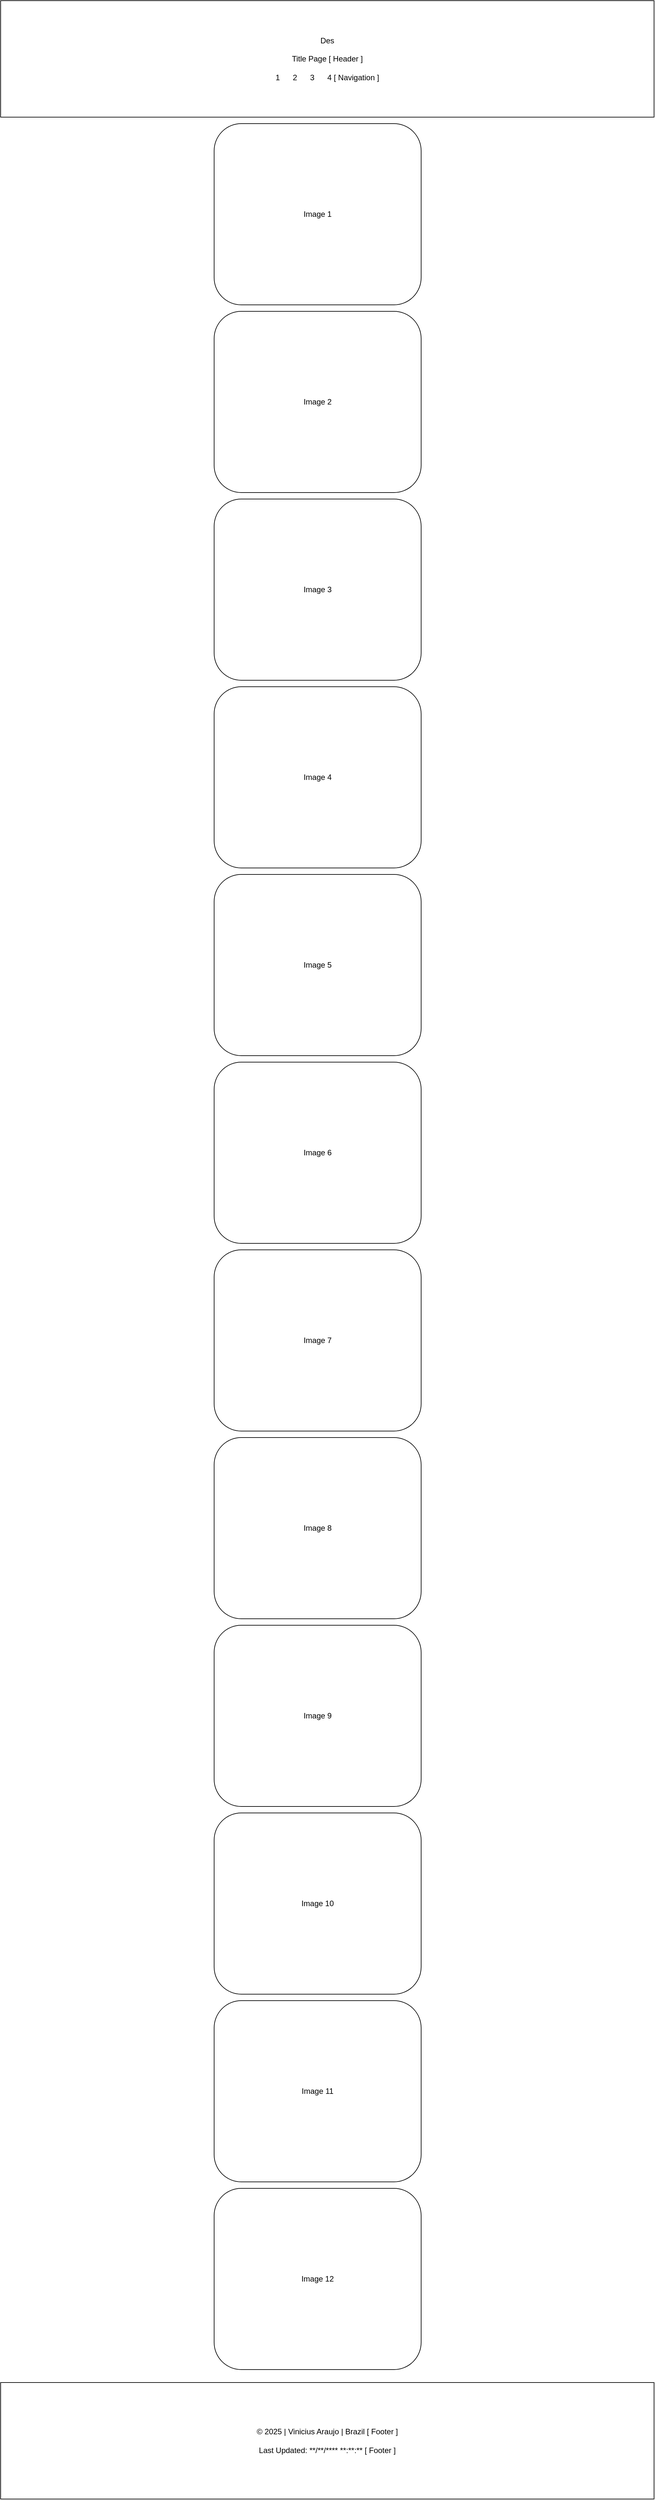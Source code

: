 <mxfile version="27.0.9">
  <diagram name="Página-1" id="rQAImpW800wGkYTCUnB_">
    <mxGraphModel dx="4185.25" dy="2103" grid="1" gridSize="10" guides="1" tooltips="1" connect="1" arrows="1" fold="1" page="1" pageScale="0.25" pageWidth="827" pageHeight="1169" math="0" shadow="0">
      <root>
        <mxCell id="0" />
        <mxCell id="1" parent="0" />
        <mxCell id="BXxt-QXZIm9RKalXr69y-2" value="&lt;div&gt;Des&lt;/div&gt;&lt;div&gt;&lt;br&gt;&lt;/div&gt;Title Page [ Header ]&lt;br&gt;&lt;div&gt;&lt;br&gt;&lt;/div&gt;&lt;div&gt;1&lt;span style=&quot;white-space: pre;&quot;&gt;&#x9;&lt;/span&gt;2&lt;span style=&quot;white-space: pre;&quot;&gt;&#x9;&lt;/span&gt;3&lt;span style=&quot;white-space: pre;&quot;&gt;&#x9;&lt;/span&gt;4 [ Navigation ]&lt;/div&gt;" style="rounded=0;whiteSpace=wrap;html=1;" vertex="1" parent="1">
          <mxGeometry x="-610" y="10" width="1010" height="180" as="geometry" />
        </mxCell>
        <mxCell id="BXxt-QXZIm9RKalXr69y-3" value="Image 1" style="rounded=1;whiteSpace=wrap;html=1;" vertex="1" parent="1">
          <mxGeometry x="-280" y="200" width="320" height="280" as="geometry" />
        </mxCell>
        <mxCell id="BXxt-QXZIm9RKalXr69y-4" value="Image 2" style="rounded=1;whiteSpace=wrap;html=1;" vertex="1" parent="1">
          <mxGeometry x="-280" y="490" width="320" height="280" as="geometry" />
        </mxCell>
        <mxCell id="BXxt-QXZIm9RKalXr69y-5" value="Image 3" style="rounded=1;whiteSpace=wrap;html=1;" vertex="1" parent="1">
          <mxGeometry x="-280" y="780" width="320" height="280" as="geometry" />
        </mxCell>
        <mxCell id="BXxt-QXZIm9RKalXr69y-6" value="Image 4" style="rounded=1;whiteSpace=wrap;html=1;" vertex="1" parent="1">
          <mxGeometry x="-280" y="1070" width="320" height="280" as="geometry" />
        </mxCell>
        <mxCell id="BXxt-QXZIm9RKalXr69y-7" value="Image 5" style="rounded=1;whiteSpace=wrap;html=1;" vertex="1" parent="1">
          <mxGeometry x="-280" y="1360" width="320" height="280" as="geometry" />
        </mxCell>
        <mxCell id="BXxt-QXZIm9RKalXr69y-8" value="Image 6" style="rounded=1;whiteSpace=wrap;html=1;" vertex="1" parent="1">
          <mxGeometry x="-280" y="1650" width="320" height="280" as="geometry" />
        </mxCell>
        <mxCell id="BXxt-QXZIm9RKalXr69y-9" value="Image 7" style="rounded=1;whiteSpace=wrap;html=1;" vertex="1" parent="1">
          <mxGeometry x="-280" y="1940" width="320" height="280" as="geometry" />
        </mxCell>
        <mxCell id="BXxt-QXZIm9RKalXr69y-10" value="Image 8" style="rounded=1;whiteSpace=wrap;html=1;" vertex="1" parent="1">
          <mxGeometry x="-280" y="2230" width="320" height="280" as="geometry" />
        </mxCell>
        <mxCell id="BXxt-QXZIm9RKalXr69y-11" value="Image 9" style="rounded=1;whiteSpace=wrap;html=1;" vertex="1" parent="1">
          <mxGeometry x="-280" y="2520" width="320" height="280" as="geometry" />
        </mxCell>
        <mxCell id="BXxt-QXZIm9RKalXr69y-12" value="Image 10" style="rounded=1;whiteSpace=wrap;html=1;" vertex="1" parent="1">
          <mxGeometry x="-280" y="2810" width="320" height="280" as="geometry" />
        </mxCell>
        <mxCell id="BXxt-QXZIm9RKalXr69y-13" value="Image 11" style="rounded=1;whiteSpace=wrap;html=1;" vertex="1" parent="1">
          <mxGeometry x="-280" y="3100" width="320" height="280" as="geometry" />
        </mxCell>
        <mxCell id="BXxt-QXZIm9RKalXr69y-14" value="Image 12" style="rounded=1;whiteSpace=wrap;html=1;" vertex="1" parent="1">
          <mxGeometry x="-280" y="3390" width="320" height="280" as="geometry" />
        </mxCell>
        <mxCell id="BXxt-QXZIm9RKalXr69y-16" value="© 2025 | Vinicius Araujo | Brazil [ Footer ]&lt;div&gt;&lt;br&gt;&lt;/div&gt;&lt;div&gt;Last Updated: **/**/**** **:**:** [ Footer ]&lt;/div&gt;" style="rounded=0;whiteSpace=wrap;html=1;" vertex="1" parent="1">
          <mxGeometry x="-610" y="3690" width="1010" height="180" as="geometry" />
        </mxCell>
      </root>
    </mxGraphModel>
  </diagram>
</mxfile>
